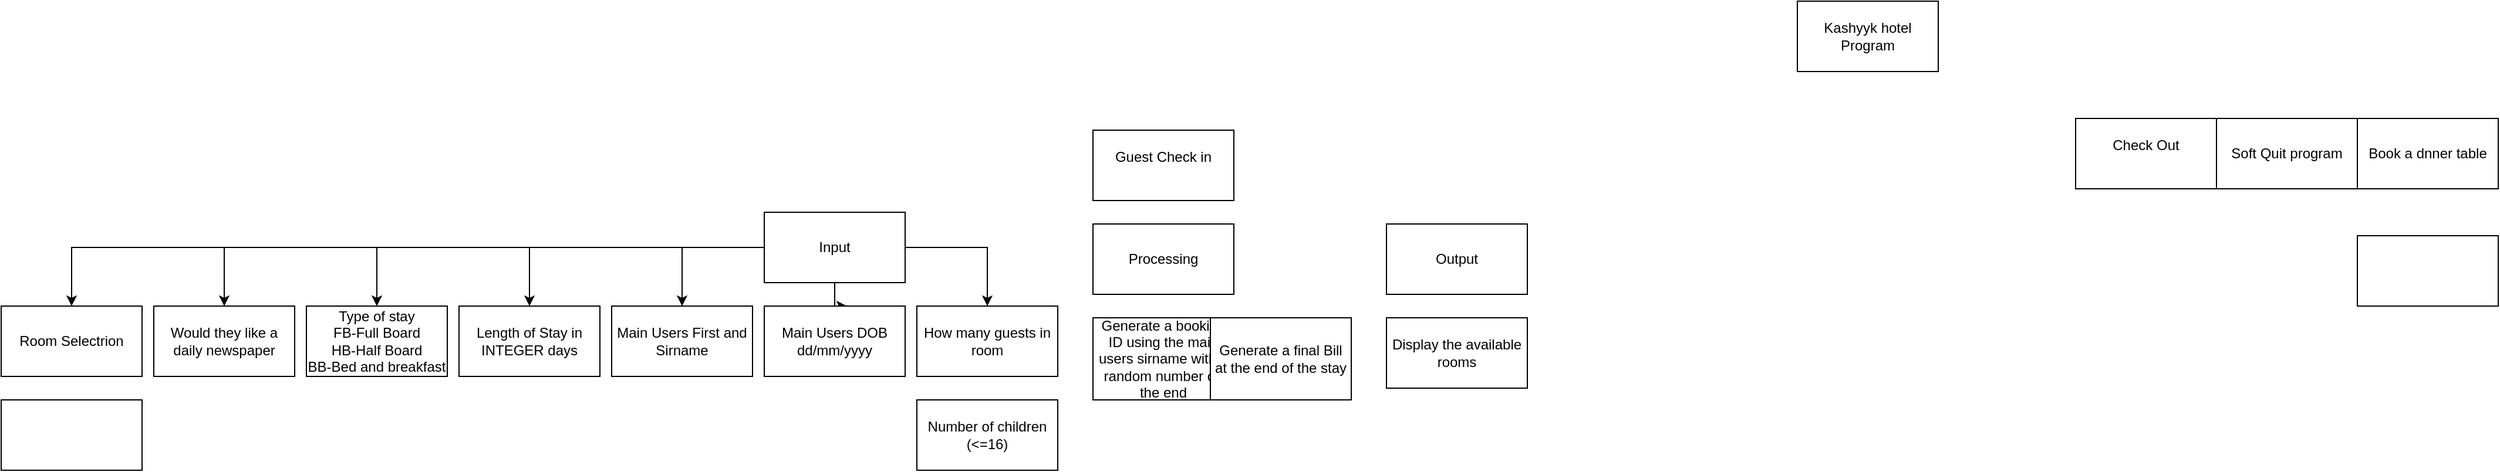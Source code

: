 <mxfile version="22.0.8" type="github">
  <diagram name="Page-1" id="g4rA1UfjoHgd0uxCYoGI">
    <mxGraphModel dx="2788" dy="659" grid="1" gridSize="10" guides="1" tooltips="1" connect="1" arrows="1" fold="1" page="1" pageScale="1" pageWidth="827" pageHeight="1169" math="0" shadow="0">
      <root>
        <mxCell id="0" />
        <mxCell id="1" parent="0" />
        <mxCell id="xWcp2EsW1pXefpogUu0f-1" value="Kashyyk hotel Program" style="rounded=0;whiteSpace=wrap;html=1;" parent="1" vertex="1">
          <mxGeometry x="390" y="100" width="120" height="60" as="geometry" />
        </mxCell>
        <mxCell id="xWcp2EsW1pXefpogUu0f-2" value="&lt;div&gt;Guest Check in&lt;/div&gt;&lt;div&gt;&lt;br&gt;&lt;/div&gt;" style="rounded=0;whiteSpace=wrap;html=1;" parent="1" vertex="1">
          <mxGeometry x="-210" y="210" width="120" height="60" as="geometry" />
        </mxCell>
        <mxCell id="xWcp2EsW1pXefpogUu0f-3" value="Book a dnner table" style="rounded=0;whiteSpace=wrap;html=1;" parent="1" vertex="1">
          <mxGeometry x="867" y="200" width="120" height="60" as="geometry" />
        </mxCell>
        <mxCell id="xWcp2EsW1pXefpogUu0f-4" value="&lt;div&gt;Check Out&lt;/div&gt;&lt;div&gt;&lt;br&gt;&lt;/div&gt;" style="rounded=0;whiteSpace=wrap;html=1;" parent="1" vertex="1">
          <mxGeometry x="627" y="200" width="120" height="60" as="geometry" />
        </mxCell>
        <mxCell id="xWcp2EsW1pXefpogUu0f-5" value="Soft Quit program" style="rounded=0;whiteSpace=wrap;html=1;" parent="1" vertex="1">
          <mxGeometry x="747" y="200" width="120" height="60" as="geometry" />
        </mxCell>
        <mxCell id="2HaEW5ayOSchESDhEftc-7" value="" style="rounded=0;whiteSpace=wrap;html=1;" parent="1" vertex="1">
          <mxGeometry x="867" y="300" width="120" height="60" as="geometry" />
        </mxCell>
        <mxCell id="87aQEBoh5xDX5XQvqtUe-13" value="" style="edgeStyle=orthogonalEdgeStyle;rounded=0;orthogonalLoop=1;jettySize=auto;html=1;" edge="1" parent="1" source="87aQEBoh5xDX5XQvqtUe-1">
          <mxGeometry relative="1" as="geometry">
            <mxPoint x="-420" y="360" as="targetPoint" />
          </mxGeometry>
        </mxCell>
        <mxCell id="87aQEBoh5xDX5XQvqtUe-14" style="edgeStyle=orthogonalEdgeStyle;rounded=0;orthogonalLoop=1;jettySize=auto;html=1;" edge="1" parent="1" source="87aQEBoh5xDX5XQvqtUe-1" target="87aQEBoh5xDX5XQvqtUe-5">
          <mxGeometry relative="1" as="geometry" />
        </mxCell>
        <mxCell id="87aQEBoh5xDX5XQvqtUe-15" style="edgeStyle=orthogonalEdgeStyle;rounded=0;orthogonalLoop=1;jettySize=auto;html=1;entryX=0.5;entryY=0;entryDx=0;entryDy=0;" edge="1" parent="1" source="87aQEBoh5xDX5XQvqtUe-1" target="87aQEBoh5xDX5XQvqtUe-9">
          <mxGeometry relative="1" as="geometry" />
        </mxCell>
        <mxCell id="87aQEBoh5xDX5XQvqtUe-16" style="edgeStyle=orthogonalEdgeStyle;rounded=0;orthogonalLoop=1;jettySize=auto;html=1;entryX=0.5;entryY=0;entryDx=0;entryDy=0;" edge="1" parent="1" source="87aQEBoh5xDX5XQvqtUe-1" target="87aQEBoh5xDX5XQvqtUe-10">
          <mxGeometry relative="1" as="geometry" />
        </mxCell>
        <mxCell id="87aQEBoh5xDX5XQvqtUe-17" style="edgeStyle=orthogonalEdgeStyle;rounded=0;orthogonalLoop=1;jettySize=auto;html=1;entryX=0.5;entryY=0;entryDx=0;entryDy=0;" edge="1" parent="1" source="87aQEBoh5xDX5XQvqtUe-1" target="87aQEBoh5xDX5XQvqtUe-7">
          <mxGeometry relative="1" as="geometry" />
        </mxCell>
        <mxCell id="87aQEBoh5xDX5XQvqtUe-18" style="edgeStyle=orthogonalEdgeStyle;rounded=0;orthogonalLoop=1;jettySize=auto;html=1;" edge="1" parent="1" source="87aQEBoh5xDX5XQvqtUe-1" target="87aQEBoh5xDX5XQvqtUe-11">
          <mxGeometry relative="1" as="geometry" />
        </mxCell>
        <mxCell id="87aQEBoh5xDX5XQvqtUe-20" style="edgeStyle=orthogonalEdgeStyle;rounded=0;orthogonalLoop=1;jettySize=auto;html=1;" edge="1" parent="1" source="87aQEBoh5xDX5XQvqtUe-1" target="87aQEBoh5xDX5XQvqtUe-19">
          <mxGeometry relative="1" as="geometry" />
        </mxCell>
        <mxCell id="87aQEBoh5xDX5XQvqtUe-1" value="Input" style="rounded=0;whiteSpace=wrap;html=1;" vertex="1" parent="1">
          <mxGeometry x="-490" y="280" width="120" height="60" as="geometry" />
        </mxCell>
        <mxCell id="87aQEBoh5xDX5XQvqtUe-2" value="Processing" style="rounded=0;whiteSpace=wrap;html=1;" vertex="1" parent="1">
          <mxGeometry x="-210" y="290" width="120" height="60" as="geometry" />
        </mxCell>
        <mxCell id="87aQEBoh5xDX5XQvqtUe-5" value="Main Users First and Sirname" style="rounded=0;whiteSpace=wrap;html=1;" vertex="1" parent="1">
          <mxGeometry x="-620" y="360" width="120" height="60" as="geometry" />
        </mxCell>
        <mxCell id="87aQEBoh5xDX5XQvqtUe-6" value="Main Users DOB dd/mm/yyyy" style="rounded=0;whiteSpace=wrap;html=1;" vertex="1" parent="1">
          <mxGeometry x="-490" y="360" width="120" height="60" as="geometry" />
        </mxCell>
        <mxCell id="87aQEBoh5xDX5XQvqtUe-7" value="How many guests in room" style="rounded=0;whiteSpace=wrap;html=1;" vertex="1" parent="1">
          <mxGeometry x="-360" y="360" width="120" height="60" as="geometry" />
        </mxCell>
        <mxCell id="87aQEBoh5xDX5XQvqtUe-8" value="Number of children (&amp;lt;=16)" style="rounded=0;whiteSpace=wrap;html=1;" vertex="1" parent="1">
          <mxGeometry x="-360" y="440" width="120" height="60" as="geometry" />
        </mxCell>
        <mxCell id="87aQEBoh5xDX5XQvqtUe-9" value="Length of Stay in INTEGER days" style="rounded=0;whiteSpace=wrap;html=1;" vertex="1" parent="1">
          <mxGeometry x="-750" y="360" width="120" height="60" as="geometry" />
        </mxCell>
        <mxCell id="87aQEBoh5xDX5XQvqtUe-10" value="Type of stay&lt;br&gt;&lt;div&gt;FB-Full Board&lt;/div&gt;&lt;div&gt;HB-Half Board&lt;/div&gt;&lt;div&gt;BB-Bed and breakfast&lt;br&gt;&lt;/div&gt;" style="rounded=0;whiteSpace=wrap;html=1;" vertex="1" parent="1">
          <mxGeometry x="-880" y="360" width="120" height="60" as="geometry" />
        </mxCell>
        <mxCell id="87aQEBoh5xDX5XQvqtUe-11" value="Would they like a daily newspaper" style="rounded=0;whiteSpace=wrap;html=1;" vertex="1" parent="1">
          <mxGeometry x="-1010" y="360" width="120" height="60" as="geometry" />
        </mxCell>
        <mxCell id="87aQEBoh5xDX5XQvqtUe-19" value="Room Selectrion" style="rounded=0;whiteSpace=wrap;html=1;" vertex="1" parent="1">
          <mxGeometry x="-1140" y="360" width="120" height="60" as="geometry" />
        </mxCell>
        <mxCell id="87aQEBoh5xDX5XQvqtUe-21" value="Generate a booking ID using the main users sirname with a random number on the end" style="rounded=0;whiteSpace=wrap;html=1;" vertex="1" parent="1">
          <mxGeometry x="-210" y="370" width="120" height="70" as="geometry" />
        </mxCell>
        <mxCell id="87aQEBoh5xDX5XQvqtUe-22" value="Output" style="rounded=0;whiteSpace=wrap;html=1;" vertex="1" parent="1">
          <mxGeometry x="40" y="290" width="120" height="60" as="geometry" />
        </mxCell>
        <mxCell id="87aQEBoh5xDX5XQvqtUe-23" value="Display the available rooms" style="rounded=0;whiteSpace=wrap;html=1;" vertex="1" parent="1">
          <mxGeometry x="40" y="370" width="120" height="60" as="geometry" />
        </mxCell>
        <mxCell id="87aQEBoh5xDX5XQvqtUe-24" value="" style="rounded=0;whiteSpace=wrap;html=1;" vertex="1" parent="1">
          <mxGeometry x="-1140" y="440" width="120" height="60" as="geometry" />
        </mxCell>
        <mxCell id="87aQEBoh5xDX5XQvqtUe-25" value="Generate a final Bill at the end of the stay" style="rounded=0;whiteSpace=wrap;html=1;" vertex="1" parent="1">
          <mxGeometry x="-110" y="370" width="120" height="70" as="geometry" />
        </mxCell>
      </root>
    </mxGraphModel>
  </diagram>
</mxfile>
